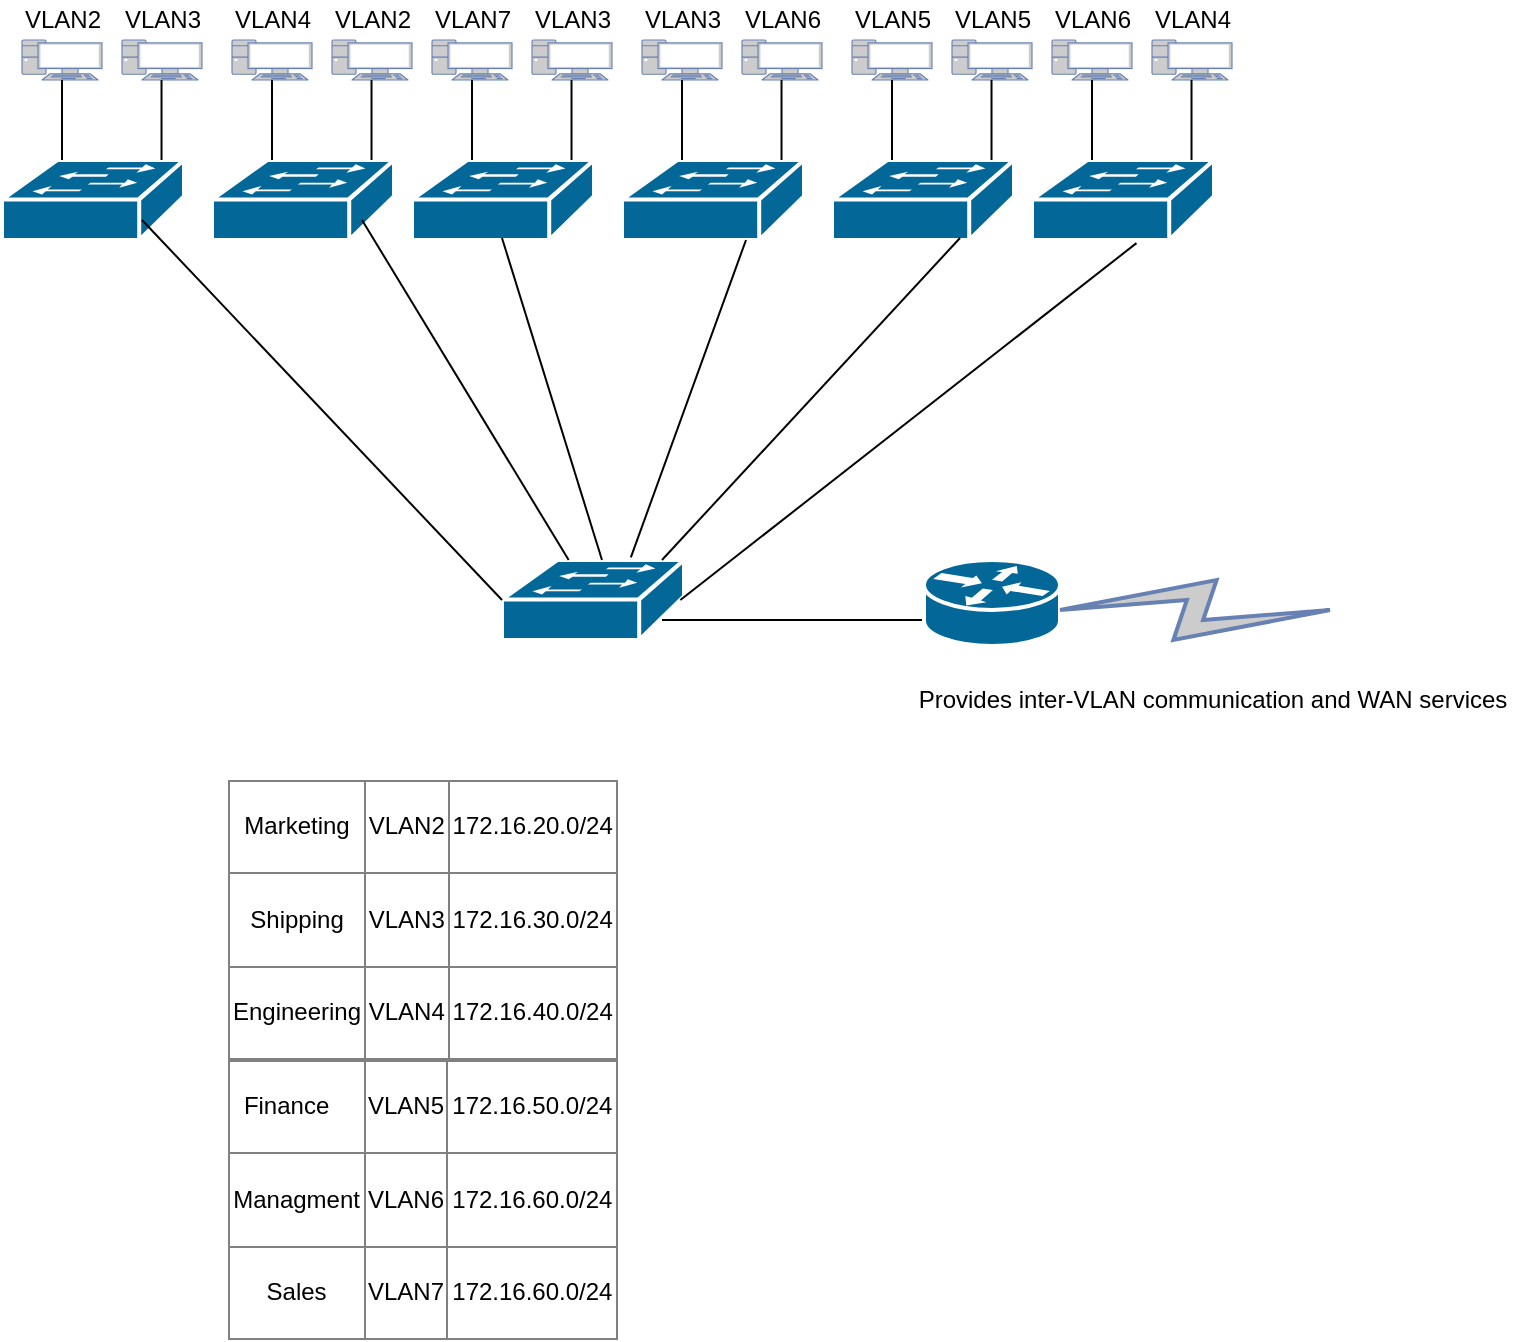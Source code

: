 <mxfile version="12.8.5" type="github">
  <diagram id="GbwHnD-b7ZU8oAO2V3ko" name="Page-1">
    <mxGraphModel dx="1960" dy="907" grid="1" gridSize="10" guides="1" tooltips="1" connect="1" arrows="1" fold="1" page="1" pageScale="1" pageWidth="850" pageHeight="1100" math="0" shadow="0">
      <root>
        <mxCell id="0" />
        <mxCell id="1" parent="0" />
        <mxCell id="EAP7nbtq2uLV0nLtH29_-1" value="" style="shape=mxgraph.cisco.switches.workgroup_switch;html=1;pointerEvents=1;dashed=0;fillColor=#036897;strokeColor=#ffffff;strokeWidth=2;verticalLabelPosition=bottom;verticalAlign=top;align=center;outlineConnect=0;" parent="1" vertex="1">
          <mxGeometry x="20" y="350" width="91" height="40" as="geometry" />
        </mxCell>
        <mxCell id="EAP7nbtq2uLV0nLtH29_-2" value="" style="fontColor=#0066CC;verticalAlign=top;verticalLabelPosition=bottom;labelPosition=center;align=center;html=1;outlineConnect=0;fillColor=#CCCCCC;strokeColor=#6881B3;gradientColor=none;gradientDirection=north;strokeWidth=2;shape=mxgraph.networks.pc;" parent="1" vertex="1">
          <mxGeometry x="30" y="290" width="40" height="20" as="geometry" />
        </mxCell>
        <mxCell id="EAP7nbtq2uLV0nLtH29_-3" value="" style="fontColor=#0066CC;verticalAlign=top;verticalLabelPosition=bottom;labelPosition=center;align=center;html=1;outlineConnect=0;fillColor=#CCCCCC;strokeColor=#6881B3;gradientColor=none;gradientDirection=north;strokeWidth=2;shape=mxgraph.networks.pc;" parent="1" vertex="1">
          <mxGeometry x="80" y="290" width="40" height="20" as="geometry" />
        </mxCell>
        <mxCell id="M5She6nAlUnKsvVRVkDN-1" value="" style="endArrow=none;html=1;" edge="1" parent="1">
          <mxGeometry width="50" height="50" relative="1" as="geometry">
            <mxPoint x="99.76" y="350" as="sourcePoint" />
            <mxPoint x="99.76" y="310" as="targetPoint" />
          </mxGeometry>
        </mxCell>
        <mxCell id="M5She6nAlUnKsvVRVkDN-2" value="" style="endArrow=none;html=1;" edge="1" parent="1">
          <mxGeometry width="50" height="50" relative="1" as="geometry">
            <mxPoint x="50" y="350" as="sourcePoint" />
            <mxPoint x="50" y="310" as="targetPoint" />
          </mxGeometry>
        </mxCell>
        <mxCell id="M5She6nAlUnKsvVRVkDN-3" value="VLAN2" style="text;html=1;resizable=0;autosize=1;align=center;verticalAlign=middle;points=[];fillColor=none;strokeColor=none;rounded=0;" vertex="1" parent="1">
          <mxGeometry x="25" y="270" width="50" height="20" as="geometry" />
        </mxCell>
        <mxCell id="M5She6nAlUnKsvVRVkDN-4" value="VLAN3" style="text;html=1;resizable=0;autosize=1;align=center;verticalAlign=middle;points=[];fillColor=none;strokeColor=none;rounded=0;" vertex="1" parent="1">
          <mxGeometry x="75" y="270" width="50" height="20" as="geometry" />
        </mxCell>
        <mxCell id="M5She6nAlUnKsvVRVkDN-5" value="" style="shape=mxgraph.cisco.switches.workgroup_switch;html=1;pointerEvents=1;dashed=0;fillColor=#036897;strokeColor=#ffffff;strokeWidth=2;verticalLabelPosition=bottom;verticalAlign=top;align=center;outlineConnect=0;" vertex="1" parent="1">
          <mxGeometry x="125" y="350" width="91" height="40" as="geometry" />
        </mxCell>
        <mxCell id="M5She6nAlUnKsvVRVkDN-6" value="" style="fontColor=#0066CC;verticalAlign=top;verticalLabelPosition=bottom;labelPosition=center;align=center;html=1;outlineConnect=0;fillColor=#CCCCCC;strokeColor=#6881B3;gradientColor=none;gradientDirection=north;strokeWidth=2;shape=mxgraph.networks.pc;" vertex="1" parent="1">
          <mxGeometry x="135" y="290" width="40" height="20" as="geometry" />
        </mxCell>
        <mxCell id="M5She6nAlUnKsvVRVkDN-7" value="" style="fontColor=#0066CC;verticalAlign=top;verticalLabelPosition=bottom;labelPosition=center;align=center;html=1;outlineConnect=0;fillColor=#CCCCCC;strokeColor=#6881B3;gradientColor=none;gradientDirection=north;strokeWidth=2;shape=mxgraph.networks.pc;" vertex="1" parent="1">
          <mxGeometry x="185" y="290" width="40" height="20" as="geometry" />
        </mxCell>
        <mxCell id="M5She6nAlUnKsvVRVkDN-8" value="" style="endArrow=none;html=1;" edge="1" parent="1">
          <mxGeometry width="50" height="50" relative="1" as="geometry">
            <mxPoint x="204.76" y="350" as="sourcePoint" />
            <mxPoint x="204.76" y="310" as="targetPoint" />
          </mxGeometry>
        </mxCell>
        <mxCell id="M5She6nAlUnKsvVRVkDN-9" value="" style="endArrow=none;html=1;" edge="1" parent="1">
          <mxGeometry width="50" height="50" relative="1" as="geometry">
            <mxPoint x="155" y="350" as="sourcePoint" />
            <mxPoint x="155" y="310" as="targetPoint" />
          </mxGeometry>
        </mxCell>
        <mxCell id="M5She6nAlUnKsvVRVkDN-10" value="VLAN4" style="text;html=1;resizable=0;autosize=1;align=center;verticalAlign=middle;points=[];fillColor=none;strokeColor=none;rounded=0;" vertex="1" parent="1">
          <mxGeometry x="130" y="270" width="50" height="20" as="geometry" />
        </mxCell>
        <mxCell id="M5She6nAlUnKsvVRVkDN-11" value="VLAN2" style="text;html=1;resizable=0;autosize=1;align=center;verticalAlign=middle;points=[];fillColor=none;strokeColor=none;rounded=0;" vertex="1" parent="1">
          <mxGeometry x="180" y="270" width="50" height="20" as="geometry" />
        </mxCell>
        <mxCell id="M5She6nAlUnKsvVRVkDN-12" value="" style="shape=mxgraph.cisco.switches.workgroup_switch;html=1;pointerEvents=1;dashed=0;fillColor=#036897;strokeColor=#ffffff;strokeWidth=2;verticalLabelPosition=bottom;verticalAlign=top;align=center;outlineConnect=0;" vertex="1" parent="1">
          <mxGeometry x="225" y="350" width="91" height="40" as="geometry" />
        </mxCell>
        <mxCell id="M5She6nAlUnKsvVRVkDN-13" value="" style="fontColor=#0066CC;verticalAlign=top;verticalLabelPosition=bottom;labelPosition=center;align=center;html=1;outlineConnect=0;fillColor=#CCCCCC;strokeColor=#6881B3;gradientColor=none;gradientDirection=north;strokeWidth=2;shape=mxgraph.networks.pc;" vertex="1" parent="1">
          <mxGeometry x="235" y="290" width="40" height="20" as="geometry" />
        </mxCell>
        <mxCell id="M5She6nAlUnKsvVRVkDN-14" value="" style="fontColor=#0066CC;verticalAlign=top;verticalLabelPosition=bottom;labelPosition=center;align=center;html=1;outlineConnect=0;fillColor=#CCCCCC;strokeColor=#6881B3;gradientColor=none;gradientDirection=north;strokeWidth=2;shape=mxgraph.networks.pc;" vertex="1" parent="1">
          <mxGeometry x="285" y="290" width="40" height="20" as="geometry" />
        </mxCell>
        <mxCell id="M5She6nAlUnKsvVRVkDN-15" value="" style="endArrow=none;html=1;" edge="1" parent="1">
          <mxGeometry width="50" height="50" relative="1" as="geometry">
            <mxPoint x="304.76" y="350" as="sourcePoint" />
            <mxPoint x="304.76" y="310" as="targetPoint" />
          </mxGeometry>
        </mxCell>
        <mxCell id="M5She6nAlUnKsvVRVkDN-16" value="" style="endArrow=none;html=1;" edge="1" parent="1">
          <mxGeometry width="50" height="50" relative="1" as="geometry">
            <mxPoint x="255" y="350" as="sourcePoint" />
            <mxPoint x="255" y="310" as="targetPoint" />
          </mxGeometry>
        </mxCell>
        <mxCell id="M5She6nAlUnKsvVRVkDN-17" value="VLAN7" style="text;html=1;resizable=0;autosize=1;align=center;verticalAlign=middle;points=[];fillColor=none;strokeColor=none;rounded=0;" vertex="1" parent="1">
          <mxGeometry x="230" y="270" width="50" height="20" as="geometry" />
        </mxCell>
        <mxCell id="M5She6nAlUnKsvVRVkDN-18" value="VLAN3" style="text;html=1;resizable=0;autosize=1;align=center;verticalAlign=middle;points=[];fillColor=none;strokeColor=none;rounded=0;" vertex="1" parent="1">
          <mxGeometry x="280" y="270" width="50" height="20" as="geometry" />
        </mxCell>
        <mxCell id="M5She6nAlUnKsvVRVkDN-19" value="" style="shape=mxgraph.cisco.switches.workgroup_switch;html=1;pointerEvents=1;dashed=0;fillColor=#036897;strokeColor=#ffffff;strokeWidth=2;verticalLabelPosition=bottom;verticalAlign=top;align=center;outlineConnect=0;" vertex="1" parent="1">
          <mxGeometry x="330" y="350" width="91" height="40" as="geometry" />
        </mxCell>
        <mxCell id="M5She6nAlUnKsvVRVkDN-20" value="" style="fontColor=#0066CC;verticalAlign=top;verticalLabelPosition=bottom;labelPosition=center;align=center;html=1;outlineConnect=0;fillColor=#CCCCCC;strokeColor=#6881B3;gradientColor=none;gradientDirection=north;strokeWidth=2;shape=mxgraph.networks.pc;" vertex="1" parent="1">
          <mxGeometry x="340" y="290" width="40" height="20" as="geometry" />
        </mxCell>
        <mxCell id="M5She6nAlUnKsvVRVkDN-21" value="" style="fontColor=#0066CC;verticalAlign=top;verticalLabelPosition=bottom;labelPosition=center;align=center;html=1;outlineConnect=0;fillColor=#CCCCCC;strokeColor=#6881B3;gradientColor=none;gradientDirection=north;strokeWidth=2;shape=mxgraph.networks.pc;" vertex="1" parent="1">
          <mxGeometry x="390" y="290" width="40" height="20" as="geometry" />
        </mxCell>
        <mxCell id="M5She6nAlUnKsvVRVkDN-22" value="" style="endArrow=none;html=1;" edge="1" parent="1">
          <mxGeometry width="50" height="50" relative="1" as="geometry">
            <mxPoint x="409.76" y="350" as="sourcePoint" />
            <mxPoint x="409.76" y="310" as="targetPoint" />
          </mxGeometry>
        </mxCell>
        <mxCell id="M5She6nAlUnKsvVRVkDN-23" value="" style="endArrow=none;html=1;" edge="1" parent="1">
          <mxGeometry width="50" height="50" relative="1" as="geometry">
            <mxPoint x="360" y="350" as="sourcePoint" />
            <mxPoint x="360" y="310" as="targetPoint" />
          </mxGeometry>
        </mxCell>
        <mxCell id="M5She6nAlUnKsvVRVkDN-24" value="VLAN3" style="text;html=1;resizable=0;autosize=1;align=center;verticalAlign=middle;points=[];fillColor=none;strokeColor=none;rounded=0;" vertex="1" parent="1">
          <mxGeometry x="335" y="270" width="50" height="20" as="geometry" />
        </mxCell>
        <mxCell id="M5She6nAlUnKsvVRVkDN-25" value="VLAN6" style="text;html=1;resizable=0;autosize=1;align=center;verticalAlign=middle;points=[];fillColor=none;strokeColor=none;rounded=0;" vertex="1" parent="1">
          <mxGeometry x="385" y="270" width="50" height="20" as="geometry" />
        </mxCell>
        <mxCell id="M5She6nAlUnKsvVRVkDN-26" value="" style="shape=mxgraph.cisco.switches.workgroup_switch;html=1;pointerEvents=1;dashed=0;fillColor=#036897;strokeColor=#ffffff;strokeWidth=2;verticalLabelPosition=bottom;verticalAlign=top;align=center;outlineConnect=0;" vertex="1" parent="1">
          <mxGeometry x="435" y="350" width="91" height="40" as="geometry" />
        </mxCell>
        <mxCell id="M5She6nAlUnKsvVRVkDN-27" value="" style="fontColor=#0066CC;verticalAlign=top;verticalLabelPosition=bottom;labelPosition=center;align=center;html=1;outlineConnect=0;fillColor=#CCCCCC;strokeColor=#6881B3;gradientColor=none;gradientDirection=north;strokeWidth=2;shape=mxgraph.networks.pc;" vertex="1" parent="1">
          <mxGeometry x="445" y="290" width="40" height="20" as="geometry" />
        </mxCell>
        <mxCell id="M5She6nAlUnKsvVRVkDN-28" value="" style="fontColor=#0066CC;verticalAlign=top;verticalLabelPosition=bottom;labelPosition=center;align=center;html=1;outlineConnect=0;fillColor=#CCCCCC;strokeColor=#6881B3;gradientColor=none;gradientDirection=north;strokeWidth=2;shape=mxgraph.networks.pc;" vertex="1" parent="1">
          <mxGeometry x="495" y="290" width="40" height="20" as="geometry" />
        </mxCell>
        <mxCell id="M5She6nAlUnKsvVRVkDN-29" value="" style="endArrow=none;html=1;" edge="1" parent="1">
          <mxGeometry width="50" height="50" relative="1" as="geometry">
            <mxPoint x="514.76" y="350" as="sourcePoint" />
            <mxPoint x="514.76" y="310" as="targetPoint" />
          </mxGeometry>
        </mxCell>
        <mxCell id="M5She6nAlUnKsvVRVkDN-30" value="" style="endArrow=none;html=1;" edge="1" parent="1">
          <mxGeometry width="50" height="50" relative="1" as="geometry">
            <mxPoint x="465" y="350" as="sourcePoint" />
            <mxPoint x="465" y="310" as="targetPoint" />
          </mxGeometry>
        </mxCell>
        <mxCell id="M5She6nAlUnKsvVRVkDN-31" value="VLAN5" style="text;html=1;resizable=0;autosize=1;align=center;verticalAlign=middle;points=[];fillColor=none;strokeColor=none;rounded=0;" vertex="1" parent="1">
          <mxGeometry x="440" y="270" width="50" height="20" as="geometry" />
        </mxCell>
        <mxCell id="M5She6nAlUnKsvVRVkDN-32" value="VLAN5" style="text;html=1;resizable=0;autosize=1;align=center;verticalAlign=middle;points=[];fillColor=none;strokeColor=none;rounded=0;" vertex="1" parent="1">
          <mxGeometry x="490" y="270" width="50" height="20" as="geometry" />
        </mxCell>
        <mxCell id="M5She6nAlUnKsvVRVkDN-33" value="" style="shape=mxgraph.cisco.switches.workgroup_switch;html=1;pointerEvents=1;dashed=0;fillColor=#036897;strokeColor=#ffffff;strokeWidth=2;verticalLabelPosition=bottom;verticalAlign=top;align=center;outlineConnect=0;" vertex="1" parent="1">
          <mxGeometry x="535" y="350" width="91" height="40" as="geometry" />
        </mxCell>
        <mxCell id="M5She6nAlUnKsvVRVkDN-34" value="" style="fontColor=#0066CC;verticalAlign=top;verticalLabelPosition=bottom;labelPosition=center;align=center;html=1;outlineConnect=0;fillColor=#CCCCCC;strokeColor=#6881B3;gradientColor=none;gradientDirection=north;strokeWidth=2;shape=mxgraph.networks.pc;" vertex="1" parent="1">
          <mxGeometry x="545" y="290" width="40" height="20" as="geometry" />
        </mxCell>
        <mxCell id="M5She6nAlUnKsvVRVkDN-35" value="" style="fontColor=#0066CC;verticalAlign=top;verticalLabelPosition=bottom;labelPosition=center;align=center;html=1;outlineConnect=0;fillColor=#CCCCCC;strokeColor=#6881B3;gradientColor=none;gradientDirection=north;strokeWidth=2;shape=mxgraph.networks.pc;" vertex="1" parent="1">
          <mxGeometry x="595" y="290" width="40" height="20" as="geometry" />
        </mxCell>
        <mxCell id="M5She6nAlUnKsvVRVkDN-36" value="" style="endArrow=none;html=1;" edge="1" parent="1">
          <mxGeometry width="50" height="50" relative="1" as="geometry">
            <mxPoint x="614.76" y="350" as="sourcePoint" />
            <mxPoint x="614.76" y="310" as="targetPoint" />
          </mxGeometry>
        </mxCell>
        <mxCell id="M5She6nAlUnKsvVRVkDN-37" value="" style="endArrow=none;html=1;" edge="1" parent="1">
          <mxGeometry width="50" height="50" relative="1" as="geometry">
            <mxPoint x="565" y="350" as="sourcePoint" />
            <mxPoint x="565" y="310" as="targetPoint" />
          </mxGeometry>
        </mxCell>
        <mxCell id="M5She6nAlUnKsvVRVkDN-38" value="VLAN6" style="text;html=1;resizable=0;autosize=1;align=center;verticalAlign=middle;points=[];fillColor=none;strokeColor=none;rounded=0;" vertex="1" parent="1">
          <mxGeometry x="540" y="270" width="50" height="20" as="geometry" />
        </mxCell>
        <mxCell id="M5She6nAlUnKsvVRVkDN-39" value="VLAN4" style="text;html=1;resizable=0;autosize=1;align=center;verticalAlign=middle;points=[];fillColor=none;strokeColor=none;rounded=0;" vertex="1" parent="1">
          <mxGeometry x="590" y="270" width="50" height="20" as="geometry" />
        </mxCell>
        <mxCell id="M5She6nAlUnKsvVRVkDN-40" value="" style="shape=mxgraph.cisco.switches.workgroup_switch;html=1;pointerEvents=1;dashed=0;fillColor=#036897;strokeColor=#ffffff;strokeWidth=2;verticalLabelPosition=bottom;verticalAlign=top;align=center;outlineConnect=0;" vertex="1" parent="1">
          <mxGeometry x="270" y="550" width="91" height="40" as="geometry" />
        </mxCell>
        <mxCell id="M5She6nAlUnKsvVRVkDN-41" value="" style="shape=mxgraph.cisco.routers.router;html=1;pointerEvents=1;dashed=0;fillColor=#036897;strokeColor=#ffffff;strokeWidth=2;verticalLabelPosition=bottom;verticalAlign=top;align=center;outlineConnect=0;" vertex="1" parent="1">
          <mxGeometry x="481" y="550" width="68" height="43" as="geometry" />
        </mxCell>
        <mxCell id="M5She6nAlUnKsvVRVkDN-42" value="" style="endArrow=none;html=1;entryX=0.574;entryY=1.039;entryDx=0;entryDy=0;entryPerimeter=0;exitX=0.98;exitY=0.5;exitDx=0;exitDy=0;exitPerimeter=0;" edge="1" parent="1" source="M5She6nAlUnKsvVRVkDN-40" target="M5She6nAlUnKsvVRVkDN-33">
          <mxGeometry width="50" height="50" relative="1" as="geometry">
            <mxPoint x="370" y="560" as="sourcePoint" />
            <mxPoint x="411" y="500" as="targetPoint" />
          </mxGeometry>
        </mxCell>
        <mxCell id="M5She6nAlUnKsvVRVkDN-43" value="" style="endArrow=none;html=1;entryX=0;entryY=0.98;entryDx=0;entryDy=0;entryPerimeter=0;" edge="1" parent="1">
          <mxGeometry width="50" height="50" relative="1" as="geometry">
            <mxPoint x="350" y="550" as="sourcePoint" />
            <mxPoint x="499" y="389.0" as="targetPoint" />
          </mxGeometry>
        </mxCell>
        <mxCell id="M5She6nAlUnKsvVRVkDN-44" value="" style="endArrow=none;html=1;entryX=0;entryY=0.98;entryDx=0;entryDy=0;entryPerimeter=0;exitX=0.708;exitY=-0.033;exitDx=0;exitDy=0;exitPerimeter=0;" edge="1" parent="1" source="M5She6nAlUnKsvVRVkDN-40">
          <mxGeometry width="50" height="50" relative="1" as="geometry">
            <mxPoint x="218" y="550.8" as="sourcePoint" />
            <mxPoint x="392" y="390.0" as="targetPoint" />
          </mxGeometry>
        </mxCell>
        <mxCell id="M5She6nAlUnKsvVRVkDN-45" value="" style="endArrow=none;html=1;entryX=0;entryY=0.98;entryDx=0;entryDy=0;entryPerimeter=0;" edge="1" parent="1">
          <mxGeometry width="50" height="50" relative="1" as="geometry">
            <mxPoint x="320" y="550" as="sourcePoint" />
            <mxPoint x="270" y="389.0" as="targetPoint" />
          </mxGeometry>
        </mxCell>
        <mxCell id="M5She6nAlUnKsvVRVkDN-48" value="" style="endArrow=none;html=1;entryX=0;entryY=0.98;entryDx=0;entryDy=0;entryPerimeter=0;" edge="1" parent="1" source="M5She6nAlUnKsvVRVkDN-40">
          <mxGeometry width="50" height="50" relative="1" as="geometry">
            <mxPoint x="250" y="541" as="sourcePoint" />
            <mxPoint x="200" y="380" as="targetPoint" />
          </mxGeometry>
        </mxCell>
        <mxCell id="M5She6nAlUnKsvVRVkDN-49" value="" style="endArrow=none;html=1;entryX=0;entryY=0.98;entryDx=0;entryDy=0;entryPerimeter=0;exitX=0;exitY=0.5;exitDx=0;exitDy=0;exitPerimeter=0;" edge="1" parent="1" source="M5She6nAlUnKsvVRVkDN-40">
          <mxGeometry width="50" height="50" relative="1" as="geometry">
            <mxPoint x="140" y="541" as="sourcePoint" />
            <mxPoint x="90" y="380" as="targetPoint" />
          </mxGeometry>
        </mxCell>
        <mxCell id="M5She6nAlUnKsvVRVkDN-51" value="" style="endArrow=none;html=1;" edge="1" parent="1">
          <mxGeometry width="50" height="50" relative="1" as="geometry">
            <mxPoint x="480" y="580" as="sourcePoint" />
            <mxPoint x="350" y="580" as="targetPoint" />
          </mxGeometry>
        </mxCell>
        <mxCell id="M5She6nAlUnKsvVRVkDN-53" value="" style="fontColor=#0066CC;verticalAlign=top;verticalLabelPosition=bottom;labelPosition=center;align=center;html=1;outlineConnect=0;fillColor=#CCCCCC;strokeColor=#6881B3;gradientColor=none;gradientDirection=north;strokeWidth=2;shape=mxgraph.networks.comm_link;direction=south;" vertex="1" parent="1">
          <mxGeometry x="549" y="560" width="135" height="30" as="geometry" />
        </mxCell>
        <mxCell id="M5She6nAlUnKsvVRVkDN-54" value="Provides inter-VLAN communication and WAN services" style="text;html=1;resizable=0;autosize=1;align=center;verticalAlign=middle;points=[];fillColor=none;strokeColor=none;rounded=0;" vertex="1" parent="1">
          <mxGeometry x="470" y="610" width="310" height="20" as="geometry" />
        </mxCell>
        <mxCell id="M5She6nAlUnKsvVRVkDN-57" value="&lt;table border=&quot;1&quot; width=&quot;100%&quot; style=&quot;width: 100% ; height: 100% ; border-collapse: collapse&quot;&gt;&lt;tbody&gt;&lt;tr&gt;&lt;td align=&quot;center&quot;&gt;Marketing&lt;/td&gt;&lt;td align=&quot;center&quot;&gt;VLAN2&lt;/td&gt;&lt;td align=&quot;center&quot;&gt;172.16.20.0/24&lt;/td&gt;&lt;/tr&gt;&lt;tr&gt;&lt;td align=&quot;center&quot;&gt;Shipping&lt;/td&gt;&lt;td align=&quot;center&quot;&gt;VLAN3&lt;/td&gt;&lt;td align=&quot;center&quot;&gt;172.16.30.0/24&lt;/td&gt;&lt;/tr&gt;&lt;tr&gt;&lt;td align=&quot;center&quot;&gt;Engineering&lt;/td&gt;&lt;td align=&quot;center&quot;&gt;VLAN4&lt;/td&gt;&lt;td align=&quot;center&quot;&gt;172.16.40.0/24&lt;/td&gt;&lt;/tr&gt;&lt;/tbody&gt;&lt;/table&gt;" style="text;html=1;strokeColor=none;fillColor=none;overflow=fill;" vertex="1" parent="1">
          <mxGeometry x="133" y="660" width="195" height="140" as="geometry" />
        </mxCell>
        <mxCell id="M5She6nAlUnKsvVRVkDN-58" value="&lt;table border=&quot;1&quot; width=&quot;100%&quot; style=&quot;width: 100% ; height: 100% ; border-collapse: collapse&quot;&gt;&lt;tbody&gt;&lt;tr&gt;&lt;td align=&quot;center&quot;&gt;Finance&amp;nbsp; &amp;nbsp;&lt;/td&gt;&lt;td align=&quot;center&quot;&gt;VLAN5&lt;/td&gt;&lt;td align=&quot;center&quot;&gt;172.16.50.0/24&lt;/td&gt;&lt;/tr&gt;&lt;tr&gt;&lt;td align=&quot;center&quot;&gt;Managment&lt;/td&gt;&lt;td align=&quot;center&quot;&gt;VLAN6&lt;/td&gt;&lt;td align=&quot;center&quot;&gt;172.16.60.0/24&lt;/td&gt;&lt;/tr&gt;&lt;tr&gt;&lt;td align=&quot;center&quot;&gt;Sales&lt;/td&gt;&lt;td align=&quot;center&quot;&gt;VLAN7&lt;/td&gt;&lt;td align=&quot;center&quot;&gt;172.16.60.0/24&lt;/td&gt;&lt;/tr&gt;&lt;/tbody&gt;&lt;/table&gt;" style="text;html=1;strokeColor=none;fillColor=none;overflow=fill;" vertex="1" parent="1">
          <mxGeometry x="133" y="800" width="195" height="140" as="geometry" />
        </mxCell>
      </root>
    </mxGraphModel>
  </diagram>
</mxfile>
